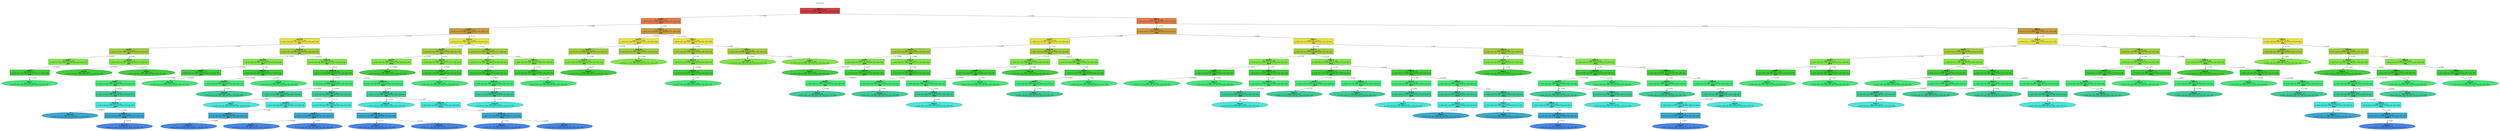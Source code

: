 digraph Tree {
splines=false;
graph [pad=".25", ranksep="0.5", nodesep="1"];
node [shape=rect, style="filled", color="black", fontname="helvetica",fillcolor="white"] ;
edge [fontname="helvetica"] ;
0 [label="mfeat-fourier", shape=plaintext];
0:s -> 1:n [style=invis];   
1 [label=<<b> Class=1 </b> <br/> error: 1.000, n=2000 <br/> p: (0.10, 0.10, 0.10, 0.10, 0.10, 0.10, 0.10, 0.10, 0.10, 0.10) <br/><b>att2</b>>, fillcolor="0.000 0.7 0.800", shape="rect"];
2 [label=<<b> Class=1 </b> <br/> error: 0.748, n=811 <br/> p: (0.24, 0.20, 0.03, 0.00, 0.01, 0.01, 0.06, 0.21, 0.00, 0.24) <br/><b>att74</b>>, fillcolor="0.055 0.7 0.900", shape="rect"];
1:s -> 2:n [label="<= 0.3184"] ;
3 [label=<<b> Class=7 </b> <br/> error: 0.657, n=452 <br/> p: (0.00, 0.35, 0.05, 0.00, 0.02, 0.02, 0.10, 0.35, 0.00, 0.12) <br/><b>att76</b>>, fillcolor="0.109 0.7 0.800", shape="rect"];
2:s -> 3:n [label="<= 0.3066"] ;
4 [label=<<b> Class=10 </b> <br/> error: 0.520, n=336 <br/> p: (0.00, 0.42, 0.02, 0.00, 0.01, 0.02, 0.12, 0.41, 0.00, 0.00) <br/><b>att1</b>>, fillcolor="0.164 0.7 0.900", shape="rect"];
3:s -> 4:n [label="<= 0.1737"] ;
5 [label=<<b> Class=6 </b> <br/> error: 0.578, n=62 <br/> p: (0.00, 0.13, 0.11, 0.00, 0.00, 0.05, 0.50, 0.21, 0.00, 0.00) <br/><b>att7</b>>, fillcolor="0.218 0.7 0.800", shape="rect"];
4:s -> 5:n [label="<= 0.117"] ;
6 [label=<<b> Class=7 </b> <br/> error: 0.576, n=23 <br/> p: (0.00, 0.22, 0.30, 0.00, 0.00, 0.13, 0.00, 0.35, 0.00, 0.00) <br/><b>att3</b>>, fillcolor="0.273 0.7 0.900", shape="rect"];
5:s -> 6:n [label="<= 0.4705"] ;
7 [label=<<b> Class=7 </b> <br/> error: 0.453, n=15 <br/> p: (0.00, 0.33, 0.00, 0.00, 0.00, 0.20, 0.00, 0.47, 0.00, 0.00) <br/><b>att5</b>>, fillcolor="0.327 0.7 0.800", shape="rect"];
6:s -> 7:n [label="<= 0.442"] ;
8 [label=<<b> Class=7 </b> <br/> error: 0.295, n=12 <br/> p: (0.00, 0.42, 0.00, 0.00, 0.00, 0.00, 0.00, 0.58, 0.00, 0.00) >, fillcolor="0.382 0.7 0.900", shape="oval"];
7:s -> 8:n [label="<= 0.4219"] ;
9 [label=<<b> Class=6 </b> <br/> error: 0.279, n=39 <br/> p: (0.00, 0.08, 0.00, 0.00, 0.00, 0.00, 0.79, 0.13, 0.00, 0.00) <br/><b>att7</b>>, fillcolor="0.273 0.7 0.900", shape="rect"];
5:s -> 9:n [label="> 0.4705"] ;
10 [label=<<b> Class=6 </b> <br/> error: 0.435, n=17 <br/> p: (0.00, 0.18, 0.00, 0.00, 0.00, 0.00, 0.53, 0.29, 0.00, 0.00) >, fillcolor="0.327 0.7 0.800", shape="oval"];
9:s -> 10:n [label="<= 0.5779"] ;
11 [label=<<b> Class=6 </b> <br/> error: 0.000, n=22 <br/> p: (0.00, 0.00, 0.00, 0.00, 0.00, 0.00, 1.00, 0.00, 0.00, 0.00) >, fillcolor="0.327 0.7 0.800", shape="oval"];
9:s -> 11:n [label="> 0.5779"] ;
12 [label=<<b> Class=10 </b> <br/> error: 0.414, n=274 <br/> p: (0.00, 0.49, 0.00, 0.00, 0.01, 0.01, 0.03, 0.45, 0.00, 0.00) <br/><b>att1</b>>, fillcolor="0.218 0.7 0.800", shape="rect"];
4:s -> 12:n [label="> 0.117"] ;
13 [label=<<b> Class=10 </b> <br/> error: 0.553, n=83 <br/> p: (0.00, 0.45, 0.01, 0.00, 0.05, 0.04, 0.10, 0.36, 0.00, 0.00) <br/><b>att7</b>>, fillcolor="0.273 0.7 0.900", shape="rect"];
12:s -> 13:n [label="<= 0.2539"] ;
14 [label=<<b> Class=7 </b> <br/> error: 0.499, n=55 <br/> p: (0.00, 0.42, 0.02, 0.00, 0.07, 0.05, 0.00, 0.44, 0.00, 0.00) <br/><b>att4</b>>, fillcolor="0.327 0.7 0.800", shape="rect"];
13:s -> 14:n [label="<= 0.484"] ;
15 [label=<<b> Class=7 </b> <br/> error: 0.363, n=44 <br/> p: (0.00, 0.41, 0.00, 0.00, 0.05, 0.00, 0.00, 0.55, 0.00, 0.00) <br/><b>att52</b>>, fillcolor="0.382 0.7 0.900", shape="rect"];
14:s -> 15:n [label="<= 0.2023"] ;
16 [label=<<b> Class=7 </b> <br/> error: 0.297, n=42 <br/> p: (0.00, 0.43, 0.00, 0.00, 0.00, 0.00, 0.00, 0.57, 0.00, 0.00) <br/><b>att1</b>>, fillcolor="0.436 0.7 0.800", shape="rect"];
15:s -> 16:n [label="> 0.03315"] ;
17 [label=<<b> Class=10 </b> <br/> error: 0.301, n=36 <br/> p: (0.00, 0.50, 0.00, 0.00, 0.00, 0.00, 0.00, 0.50, 0.00, 0.00) <br/><b>att24</b>>, fillcolor="0.491 0.7 0.900", shape="rect"];
16:s -> 17:n [label="> 0.1461"] ;
18 [label=<<b> Class=10 </b> <br/> error: 0.235, n=13 <br/> p: (0.00, 0.77, 0.00, 0.00, 0.00, 0.00, 0.00, 0.23, 0.00, 0.00) >, fillcolor="0.545 0.7 0.800", shape="oval"];
17:s -> 18:n [label="<= 0.09377"] ;
19 [label=<<b> Class=7 </b> <br/> error: 0.281, n=23 <br/> p: (0.00, 0.35, 0.00, 0.00, 0.00, 0.00, 0.00, 0.65, 0.00, 0.00) <br/><b>att55</b>>, fillcolor="0.545 0.7 0.800", shape="rect"];
17:s -> 19:n [label="> 0.09377"] ;
20 [label=<<b> Class=10 </b> <br/> error: 0.301, n=16 <br/> p: (0.00, 0.50, 0.00, 0.00, 0.00, 0.00, 0.00, 0.50, 0.00, 0.00) >, fillcolor="0.600 0.7 0.900", shape="oval"];
19:s -> 20:n [label="> 0.05574"] ;
21 [label=<<b> Class=10 </b> <br/> error: 0.539, n=11 <br/> p: (0.00, 0.45, 0.09, 0.00, 0.18, 0.27, 0.00, 0.00, 0.00, 0.00) >, fillcolor="0.382 0.7 0.900", shape="oval"];
14:s -> 21:n [label="> 0.2023"] ;
22 [label=<<b> Class=10 </b> <br/> error: 0.449, n=28 <br/> p: (0.00, 0.50, 0.00, 0.00, 0.00, 0.00, 0.29, 0.21, 0.00, 0.00) <br/><b>att2</b>>, fillcolor="0.327 0.7 0.800", shape="rect"];
13:s -> 22:n [label="> 0.484"] ;
23 [label=<<b> Class=10 </b> <br/> error: 0.292, n=15 <br/> p: (0.00, 0.60, 0.00, 0.00, 0.00, 0.00, 0.00, 0.40, 0.00, 0.00) <br/><b>att21</b>>, fillcolor="0.382 0.7 0.900", shape="rect"];
22:s -> 23:n [label="<= 0.2005"] ;
24 [label=<<b> Class=10 </b> <br/> error: 0.206, n=11 <br/> p: (0.00, 0.82, 0.00, 0.00, 0.00, 0.00, 0.00, 0.18, 0.00, 0.00) >, fillcolor="0.436 0.7 0.800", shape="oval"];
23:s -> 24:n [label="> 0.1042"] ;
25 [label=<<b> Class=6 </b> <br/> error: 0.289, n=13 <br/> p: (0.00, 0.38, 0.00, 0.00, 0.00, 0.00, 0.62, 0.00, 0.00, 0.00) >, fillcolor="0.382 0.7 0.900", shape="oval"];
22:s -> 25:n [label="> 0.2005"] ;
26 [label=<<b> Class=10 </b> <br/> error: 0.314, n=191 <br/> p: (0.00, 0.50, 0.00, 0.00, 0.00, 0.00, 0.01, 0.49, 0.00, 0.00) <br/><b>att3</b>>, fillcolor="0.273 0.7 0.900", shape="rect"];
12:s -> 26:n [label="> 0.2539"] ;
27 [label=<<b> Class=10 </b> <br/> error: 0.301, n=190 <br/> p: (0.00, 0.51, 0.00, 0.00, 0.00, 0.00, 0.00, 0.49, 0.00, 0.00) <br/><b>att7</b>>, fillcolor="0.327 0.7 0.800", shape="rect"];
26:s -> 27:n [label="> 0.01515"] ;
28 [label=<<b> Class=7 </b> <br/> error: 0.293, n=113 <br/> p: (0.00, 0.41, 0.00, 0.00, 0.00, 0.00, 0.00, 0.59, 0.00, 0.00) <br/><b>att44</b>>, fillcolor="0.382 0.7 0.900", shape="rect"];
27:s -> 28:n [label="<= 0.3731"] ;
29 [label=<<b> Class=7 </b> <br/> error: 0.146, n=19 <br/> p: (0.00, 0.11, 0.00, 0.00, 0.00, 0.00, 0.00, 0.89, 0.00, 0.00) <br/><b>att22</b>>, fillcolor="0.436 0.7 0.800", shape="rect"];
28:s -> 29:n [label="<= 0.04385"] ;
30 [label=<<b> Class=7 </b> <br/> error: 0.000, n=15 <br/> p: (0.00, 0.00, 0.00, 0.00, 0.00, 0.00, 0.00, 1.00, 0.00, 0.00) >, fillcolor="0.491 0.7 0.900", shape="oval"];
29:s -> 30:n [label="<= 0.1378"] ;
31 [label=<<b> Class=7 </b> <br/> error: 0.300, n=94 <br/> p: (0.00, 0.47, 0.00, 0.00, 0.00, 0.00, 0.00, 0.53, 0.00, 0.00) <br/><b>att8</b>>, fillcolor="0.436 0.7 0.800", shape="rect"];
28:s -> 31:n [label="> 0.04385"] ;
32 [label=<<b> Class=10 </b> <br/> error: 0.238, n=21 <br/> p: (0.00, 0.76, 0.00, 0.00, 0.00, 0.00, 0.00, 0.24, 0.00, 0.00) <br/><b>att8</b>>, fillcolor="0.491 0.7 0.900", shape="rect"];
31:s -> 32:n [label="<= 0.3131"] ;
33 [label=<<b> Class=10 </b> <br/> error: 0.102, n=16 <br/> p: (0.00, 0.94, 0.00, 0.00, 0.00, 0.00, 0.00, 0.06, 0.00, 0.00) <br/><b>att2</b>>, fillcolor="0.545 0.7 0.800", shape="rect"];
32:s -> 33:n [label="<= 0.2985"] ;
34 [label=<<b> Class=10 </b> <br/> error: 0.000, n=15 <br/> p: (0.00, 1.00, 0.00, 0.00, 0.00, 0.00, 0.00, 0.00, 0.00, 0.00) >, fillcolor="0.600 0.7 0.900", shape="oval"];
33:s -> 34:n [label="> 0.2484"] ;
35 [label=<<b> Class=7 </b> <br/> error: 0.289, n=73 <br/> p: (0.00, 0.38, 0.00, 0.00, 0.00, 0.00, 0.00, 0.62, 0.00, 0.00) <br/><b>att6</b>>, fillcolor="0.491 0.7 0.900", shape="rect"];
31:s -> 35:n [label="> 0.3131"] ;
36 [label=<<b> Class=7 </b> <br/> error: 0.228, n=32 <br/> p: (0.00, 0.22, 0.00, 0.00, 0.00, 0.00, 0.00, 0.78, 0.00, 0.00) <br/><b>att63</b>>, fillcolor="0.545 0.7 0.800", shape="rect"];
35:s -> 36:n [label="<= 0.1106"] ;
37 [label=<<b> Class=7 </b> <br/> error: 0.286, n=19 <br/> p: (0.00, 0.37, 0.00, 0.00, 0.00, 0.00, 0.00, 0.63, 0.00, 0.00) >, fillcolor="0.600 0.7 0.900", shape="oval"];
36:s -> 37:n [label="<= 0.2235"] ;
38 [label=<<b> Class=7 </b> <br/> error: 0.000, n=13 <br/> p: (0.00, 0.00, 0.00, 0.00, 0.00, 0.00, 0.00, 1.00, 0.00, 0.00) >, fillcolor="0.600 0.7 0.900", shape="oval"];
36:s -> 38:n [label="> 0.2235"] ;
39 [label=<<b> Class=10 </b> <br/> error: 0.301, n=41 <br/> p: (0.00, 0.51, 0.00, 0.00, 0.00, 0.00, 0.00, 0.49, 0.00, 0.00) <br/><b>att12</b>>, fillcolor="0.545 0.7 0.800", shape="rect"];
35:s -> 39:n [label="> 0.1106"] ;
40 [label=<<b> Class=7 </b> <br/> error: 0.132, n=11 <br/> p: (0.00, 0.09, 0.00, 0.00, 0.00, 0.00, 0.00, 0.91, 0.00, 0.00) >, fillcolor="0.600 0.7 0.900", shape="oval"];
39:s -> 40:n [label="<= 0.1773"] ;
41 [label=<<b> Class=10 </b> <br/> error: 0.276, n=30 <br/> p: (0.00, 0.67, 0.00, 0.00, 0.00, 0.00, 0.00, 0.33, 0.00, 0.00) >, fillcolor="0.600 0.7 0.900", shape="oval"];
39:s -> 41:n [label="> 0.1773"] ;
42 [label=<<b> Class=10 </b> <br/> error: 0.281, n=77 <br/> p: (0.00, 0.65, 0.00, 0.00, 0.00, 0.00, 0.00, 0.35, 0.00, 0.00) <br/><b>att12</b>>, fillcolor="0.382 0.7 0.900", shape="rect"];
27:s -> 42:n [label="> 0.3731"] ;
43 [label=<<b> Class=10 </b> <br/> error: 0.263, n=68 <br/> p: (0.00, 0.71, 0.00, 0.00, 0.00, 0.00, 0.00, 0.29, 0.00, 0.00) <br/><b>att8</b>>, fillcolor="0.436 0.7 0.800", shape="rect"];
42:s -> 43:n [label="> 0.1674"] ;
44 [label=<<b> Class=10 </b> <br/> error: 0.000, n=10 <br/> p: (0.00, 1.00, 0.00, 0.00, 0.00, 0.00, 0.00, 0.00, 0.00, 0.00) >, fillcolor="0.491 0.7 0.900", shape="oval"];
43:s -> 44:n [label="<= 0.3554"] ;
45 [label=<<b> Class=10 </b> <br/> error: 0.280, n=58 <br/> p: (0.00, 0.66, 0.00, 0.00, 0.00, 0.00, 0.00, 0.34, 0.00, 0.00) <br/><b>att70</b>>, fillcolor="0.491 0.7 0.900", shape="rect"];
43:s -> 45:n [label="> 0.3554"] ;
46 [label=<<b> Class=10 </b> <br/> error: 0.255, n=51 <br/> p: (0.00, 0.73, 0.00, 0.00, 0.00, 0.00, 0.00, 0.27, 0.00, 0.00) <br/><b>att14</b>>, fillcolor="0.545 0.7 0.800", shape="rect"];
45:s -> 46:n [label="> 0.2397"] ;
47 [label=<<b> Class=10 </b> <br/> error: 0.289, n=34 <br/> p: (0.00, 0.62, 0.00, 0.00, 0.00, 0.00, 0.00, 0.38, 0.00, 0.00) >, fillcolor="0.600 0.7 0.900", shape="oval"];
46:s -> 47:n [label="<= 0.1639"] ;
48 [label=<<b> Class=10 </b> <br/> error: 0.097, n=17 <br/> p: (0.00, 0.94, 0.00, 0.00, 0.00, 0.00, 0.00, 0.06, 0.00, 0.00) >, fillcolor="0.600 0.7 0.900", shape="oval"];
46:s -> 48:n [label="> 0.1639"] ;
49 [label=<<b> Class=9 </b> <br/> error: 0.673, n=116 <br/> p: (0.00, 0.14, 0.12, 0.00, 0.03, 0.04, 0.03, 0.19, 0.00, 0.45) <br/><b>att3</b>>, fillcolor="0.164 0.7 0.900", shape="rect"];
3:s -> 49:n [label="> 0.1737"] ;
50 [label=<<b> Class=9 </b> <br/> error: 0.395, n=67 <br/> p: (0.00, 0.03, 0.01, 0.00, 0.03, 0.03, 0.06, 0.06, 0.00, 0.78) <br/><b>att7</b>>, fillcolor="0.218 0.7 0.800", shape="rect"];
49:s -> 50:n [label="<= 0.3"] ;
51 [label=<<b> Class=9 </b> <br/> error: 0.094, n=44 <br/> p: (0.00, 0.00, 0.02, 0.00, 0.00, 0.02, 0.00, 0.00, 0.00, 0.95) <br/><b>att52</b>>, fillcolor="0.273 0.7 0.900", shape="rect"];
50:s -> 51:n [label="<= 0.3247"] ;
52 [label=<<b> Class=9 </b> <br/> error: 0.000, n=42 <br/> p: (0.00, 0.00, 0.00, 0.00, 0.00, 0.00, 0.00, 0.00, 0.00, 1.00) >, fillcolor="0.327 0.7 0.800", shape="oval"];
51:s -> 52:n [label="<= 0.09483"] ;
53 [label=<<b> Class=9 </b> <br/> error: 0.665, n=23 <br/> p: (0.00, 0.09, 0.00, 0.00, 0.09, 0.04, 0.17, 0.17, 0.00, 0.43) <br/><b>att53</b>>, fillcolor="0.273 0.7 0.900", shape="rect"];
50:s -> 53:n [label="> 0.3247"] ;
54 [label=<<b> Class=9 </b> <br/> error: 0.465, n=17 <br/> p: (0.00, 0.12, 0.00, 0.00, 0.00, 0.06, 0.00, 0.24, 0.00, 0.59) <br/><b>att76</b>>, fillcolor="0.327 0.7 0.800", shape="rect"];
53:s -> 54:n [label="<= 0.09995"] ;
55 [label=<<b> Class=9 </b> <br/> error: 0.000, n=10 <br/> p: (0.00, 0.00, 0.00, 0.00, 0.00, 0.00, 0.00, 0.00, 0.00, 1.00) >, fillcolor="0.382 0.7 0.900", shape="oval"];
54:s -> 55:n [label="> 0.2606"] ;
56 [label=<<b> Class=7 </b> <br/> error: 0.577, n=49 <br/> p: (0.00, 0.29, 0.27, 0.00, 0.02, 0.06, 0.00, 0.37, 0.00, 0.00) <br/><b>att3</b>>, fillcolor="0.218 0.7 0.800", shape="rect"];
49:s -> 56:n [label="> 0.3"] ;
57 [label=<<b> Class=7 </b> <br/> error: 0.427, n=34 <br/> p: (0.00, 0.41, 0.03, 0.00, 0.00, 0.06, 0.00, 0.50, 0.00, 0.00) <br/><b>att1</b>>, fillcolor="0.273 0.7 0.900", shape="rect"];
56:s -> 57:n [label="<= 0.447"] ;
58 [label=<<b> Class=10 </b> <br/> error: 0.301, n=27 <br/> p: (0.00, 0.52, 0.00, 0.00, 0.00, 0.00, 0.00, 0.48, 0.00, 0.00) <br/><b>att38</b>>, fillcolor="0.327 0.7 0.800", shape="rect"];
57:s -> 58:n [label="> 0.1722"] ;
59 [label=<<b> Class=10 </b> <br/> error: 0.285, n=22 <br/> p: (0.00, 0.64, 0.00, 0.00, 0.00, 0.00, 0.00, 0.36, 0.00, 0.00) <br/><b>att55</b>>, fillcolor="0.382 0.7 0.900", shape="rect"];
58:s -> 59:n [label="> 0.03877"] ;
60 [label=<<b> Class=10 </b> <br/> error: 0.250, n=19 <br/> p: (0.00, 0.74, 0.00, 0.00, 0.00, 0.00, 0.00, 0.26, 0.00, 0.00) <br/><b>att9</b>>, fillcolor="0.436 0.7 0.800", shape="rect"];
59:s -> 60:n [label="> 0.03772"] ;
61 [label=<<b> Class=10 </b> <br/> error: 0.299, n=11 <br/> p: (0.00, 0.55, 0.00, 0.00, 0.00, 0.00, 0.00, 0.45, 0.00, 0.00) >, fillcolor="0.491 0.7 0.900", shape="oval"];
60:s -> 61:n [label="<= 0.3032"] ;
62 [label=<<b> Class=2 </b> <br/> error: 0.313, n=15 <br/> p: (0.00, 0.00, 0.80, 0.00, 0.07, 0.07, 0.00, 0.07, 0.00, 0.00) <br/><b>att19</b>>, fillcolor="0.273 0.7 0.900", shape="rect"];
56:s -> 62:n [label="> 0.447"] ;
63 [label=<<b> Class=2 </b> <br/> error: 0.125, n=12 <br/> p: (0.00, 0.00, 0.92, 0.00, 0.00, 0.00, 0.00, 0.08, 0.00, 0.00) <br/><b>att4</b>>, fillcolor="0.327 0.7 0.800", shape="rect"];
62:s -> 63:n [label="> 0.03326"] ;
64 [label=<<b> Class=2 </b> <br/> error: 0.000, n=10 <br/> p: (0.00, 0.00, 1.00, 0.00, 0.00, 0.00, 0.00, 0.00, 0.00, 0.00) >, fillcolor="0.382 0.7 0.900", shape="oval"];
63:s -> 64:n [label="> 0.1398"] ;
65 [label=<<b> Class=1 </b> <br/> error: 0.417, n=359 <br/> p: (0.54, 0.03, 0.00, 0.01, 0.01, 0.00, 0.00, 0.02, 0.00, 0.39) <br/><b>att5</b>>, fillcolor="0.109 0.7 0.800", shape="rect"];
2:s -> 65:n [label="> 0.3066"] ;
66 [label=<<b> Class=9 </b> <br/> error: 0.217, n=136 <br/> p: (0.00, 0.05, 0.00, 0.00, 0.01, 0.00, 0.01, 0.04, 0.00, 0.88) <br/><b>att73</b>>, fillcolor="0.164 0.7 0.900", shape="rect"];
65:s -> 66:n [label="<= 0.2323"] ;
67 [label=<<b> Class=9 </b> <br/> error: 0.077, n=123 <br/> p: (0.00, 0.01, 0.00, 0.00, 0.02, 0.00, 0.00, 0.01, 0.00, 0.97) <br/><b>att8</b>>, fillcolor="0.218 0.7 0.800", shape="rect"];
66:s -> 67:n [label="<= 0.14"] ;
68 [label=<<b> Class=9 </b> <br/> error: 0.021, n=118 <br/> p: (0.00, 0.00, 0.00, 0.00, 0.00, 0.00, 0.00, 0.01, 0.00, 0.99) <br/><b>att4</b>>, fillcolor="0.273 0.7 0.900", shape="rect"];
67:s -> 68:n [label="<= 0.2499"] ;
69 [label=<<b> Class=9 </b> <br/> error: 0.000, n=117 <br/> p: (0.00, 0.00, 0.00, 0.00, 0.00, 0.00, 0.00, 0.00, 0.00, 1.00) >, fillcolor="0.327 0.7 0.800", shape="oval"];
68:s -> 69:n [label="> 0.04537"] ;
70 [label=<<b> Class=10 </b> <br/> error: 0.486, n=13 <br/> p: (0.00, 0.46, 0.00, 0.00, 0.00, 0.00, 0.08, 0.38, 0.00, 0.08) <br/><b>att6</b>>, fillcolor="0.218 0.7 0.800", shape="rect"];
66:s -> 70:n [label="> 0.14"] ;
71 [label=<<b> Class=10 </b> <br/> error: 0.299, n=11 <br/> p: (0.00, 0.55, 0.00, 0.00, 0.00, 0.00, 0.00, 0.45, 0.00, 0.00) >, fillcolor="0.273 0.7 0.900", shape="oval"];
70:s -> 71:n [label="> 0.07344"] ;
72 [label=<<b> Class=1 </b> <br/> error: 0.209, n=223 <br/> p: (0.87, 0.01, 0.00, 0.01, 0.00, 0.00, 0.00, 0.01, 0.00, 0.09) <br/><b>att9</b>>, fillcolor="0.164 0.7 0.900", shape="rect"];
65:s -> 72:n [label="> 0.2323"] ;
73 [label=<<b> Class=9 </b> <br/> error: 0.542, n=24 <br/> p: (0.12, 0.08, 0.00, 0.12, 0.00, 0.00, 0.00, 0.08, 0.00, 0.58) <br/><b>att1</b>>, fillcolor="0.218 0.7 0.800", shape="rect"];
72:s -> 73:n [label="<= 0.2549"] ;
74 [label=<<b> Class=9 </b> <br/> error: 0.371, n=19 <br/> p: (0.00, 0.11, 0.00, 0.05, 0.00, 0.00, 0.00, 0.11, 0.00, 0.74) <br/><b>att34</b>>, fillcolor="0.273 0.7 0.900", shape="rect"];
73:s -> 74:n [label="> 0.1735"] ;
75 [label=<<b> Class=9 </b> <br/> error: 0.106, n=15 <br/> p: (0.00, 0.00, 0.00, 0.07, 0.00, 0.00, 0.00, 0.00, 0.00, 0.93) <br/><b>att1</b>>, fillcolor="0.327 0.7 0.800", shape="rect"];
74:s -> 75:n [label="<= 0.08682"] ;
76 [label=<<b> Class=9 </b> <br/> error: 0.000, n=14 <br/> p: (0.00, 0.00, 0.00, 0.00, 0.00, 0.00, 0.00, 0.00, 0.00, 1.00) >, fillcolor="0.382 0.7 0.900", shape="oval"];
75:s -> 76:n [label="> 0.1799"] ;
77 [label=<<b> Class=1 </b> <br/> error: 0.066, n=199 <br/> p: (0.96, 0.00, 0.00, 0.00, 0.00, 0.00, 0.00, 0.00, 0.00, 0.04) <br/><b>att74</b>>, fillcolor="0.218 0.7 0.800", shape="rect"];
72:s -> 77:n [label="> 0.2549"] ;
78 [label=<<b> Class=9 </b> <br/> error: 0.265, n=10 <br/> p: (0.30, 0.00, 0.00, 0.00, 0.00, 0.00, 0.00, 0.00, 0.00, 0.70) >, fillcolor="0.273 0.7 0.900", shape="oval"];
77:s -> 78:n [label="<= 0.3656"] ;
79 [label=<<b> Class=1 </b> <br/> error: 0.000, n=189 <br/> p: (1.00, 0.00, 0.00, 0.00, 0.00, 0.00, 0.00, 0.00, 0.00, 0.00) >, fillcolor="0.273 0.7 0.900", shape="oval"];
77:s -> 79:n [label="> 0.3656"] ;
80 [label=<<b> Class=8 </b> <br/> error: 0.863, n=1189 <br/> p: (0.00, 0.03, 0.15, 0.17, 0.16, 0.16, 0.13, 0.03, 0.17, 0.01) <br/><b>att7</b>>, fillcolor="0.055 0.7 0.900", shape="rect"];
1:s -> 80:n [label="> 0.3184"] ;
81 [label=<<b> Class=3 </b> <br/> error: 0.759, n=697 <br/> p: (0.00, 0.04, 0.21, 0.28, 0.11, 0.06, 0.00, 0.04, 0.25, 0.01) <br/><b>att74</b>>, fillcolor="0.109 0.7 0.800", shape="rect"];
80:s -> 81:n [label="<= 0.3715"] ;
82 [label=<<b> Class=2 </b> <br/> error: 0.656, n=185 <br/> p: (0.00, 0.12, 0.41, 0.01, 0.28, 0.05, 0.01, 0.11, 0.00, 0.02) <br/><b>att5</b>>, fillcolor="0.164 0.7 0.900", shape="rect"];
81:s -> 82:n [label="<= 0.2029"] ;
83 [label=<<b> Class=2 </b> <br/> error: 0.401, n=99 <br/> p: (0.00, 0.00, 0.54, 0.01, 0.40, 0.00, 0.01, 0.00, 0.00, 0.04) <br/><b>att8</b>>, fillcolor="0.218 0.7 0.800", shape="rect"];
82:s -> 83:n [label="<= 0.2146"] ;
84 [label=<<b> Class=2 </b> <br/> error: 0.273, n=52 <br/> p: (0.00, 0.00, 0.83, 0.02, 0.08, 0.00, 0.00, 0.00, 0.00, 0.08) <br/><b>att65</b>>, fillcolor="0.273 0.7 0.900", shape="rect"];
83:s -> 84:n [label="<= 0.2488"] ;
85 [label=<<b> Class=2 </b> <br/> error: 0.410, n=10 <br/> p: (0.00, 0.00, 0.50, 0.10, 0.00, 0.00, 0.00, 0.00, 0.00, 0.40) >, fillcolor="0.327 0.7 0.800", shape="oval"];
84:s -> 85:n [label="<= 0.1075"] ;
86 [label=<<b> Class=2 </b> <br/> error: 0.137, n=42 <br/> p: (0.00, 0.00, 0.90, 0.00, 0.10, 0.00, 0.00, 0.00, 0.00, 0.00) <br/><b>att19</b>>, fillcolor="0.327 0.7 0.800", shape="rect"];
84:s -> 86:n [label="> 0.1075"] ;
87 [label=<<b> Class=2 </b> <br/> error: 0.058, n=34 <br/> p: (0.00, 0.00, 0.97, 0.00, 0.03, 0.00, 0.00, 0.00, 0.00, 0.00) <br/><b>att1</b>>, fillcolor="0.382 0.7 0.900", shape="rect"];
86:s -> 87:n [label="> 0.05474"] ;
88 [label=<<b> Class=2 </b> <br/> error: 0.000, n=33 <br/> p: (0.00, 0.00, 1.00, 0.00, 0.00, 0.00, 0.00, 0.00, 0.00, 0.00) >, fillcolor="0.436 0.7 0.800", shape="oval"];
87:s -> 88:n [label="> 0.05598"] ;
89 [label=<<b> Class=4 </b> <br/> error: 0.267, n=47 <br/> p: (0.00, 0.00, 0.21, 0.00, 0.77, 0.00, 0.02, 0.00, 0.00, 0.00) <br/><b>att8</b>>, fillcolor="0.273 0.7 0.900", shape="rect"];
83:s -> 89:n [label="> 0.2488"] ;
90 [label=<<b> Class=4 </b> <br/> error: 0.188, n=41 <br/> p: (0.00, 0.00, 0.10, 0.00, 0.88, 0.00, 0.02, 0.00, 0.00, 0.00) <br/><b>att6</b>>, fillcolor="0.327 0.7 0.800", shape="rect"];
89:s -> 90:n [label="> 0.2822"] ;
91 [label=<<b> Class=4 </b> <br/> error: 0.054, n=37 <br/> p: (0.00, 0.00, 0.00, 0.00, 0.97, 0.00, 0.03, 0.00, 0.00, 0.00) <br/><b>att8</b>>, fillcolor="0.382 0.7 0.900", shape="rect"];
90:s -> 91:n [label="> 0.1434"] ;
92 [label=<<b> Class=4 </b> <br/> error: 0.000, n=36 <br/> p: (0.00, 0.00, 0.00, 0.00, 1.00, 0.00, 0.00, 0.00, 0.00, 0.00) >, fillcolor="0.436 0.7 0.800", shape="oval"];
91:s -> 92:n [label="> 0.2852"] ;
93 [label=<<b> Class=10 </b> <br/> error: 0.674, n=86 <br/> p: (0.00, 0.26, 0.26, 0.00, 0.14, 0.10, 0.00, 0.24, 0.00, 0.00) <br/><b>att24</b>>, fillcolor="0.218 0.7 0.800", shape="rect"];
82:s -> 93:n [label="> 0.2146"] ;
94 [label=<<b> Class=2 </b> <br/> error: 0.623, n=53 <br/> p: (0.00, 0.15, 0.42, 0.00, 0.23, 0.15, 0.00, 0.06, 0.00, 0.00) <br/><b>att71</b>>, fillcolor="0.273 0.7 0.900", shape="rect"];
93:s -> 94:n [label="<= 0.174"] ;
95 [label=<<b> Class=2 </b> <br/> error: 0.512, n=43 <br/> p: (0.00, 0.02, 0.51, 0.00, 0.26, 0.19, 0.00, 0.02, 0.00, 0.00) <br/><b>att6</b>>, fillcolor="0.327 0.7 0.800", shape="rect"];
94:s -> 95:n [label="<= 0.2086"] ;
96 [label=<<b> Class=2 </b> <br/> error: 0.343, n=31 <br/> p: (0.00, 0.00, 0.68, 0.00, 0.06, 0.26, 0.00, 0.00, 0.00, 0.00) <br/><b>att13</b>>, fillcolor="0.382 0.7 0.900", shape="rect"];
95:s -> 96:n [label="<= 0.2154"] ;
97 [label=<<b> Class=2 </b> <br/> error: 0.198, n=24 <br/> p: (0.00, 0.00, 0.88, 0.00, 0.08, 0.04, 0.00, 0.00, 0.00, 0.00) <br/><b>att76</b>>, fillcolor="0.436 0.7 0.800", shape="rect"];
96:s -> 97:n [label="<= 0.2039"] ;
98 [label=<<b> Class=2 </b> <br/> error: 0.000, n=17 <br/> p: (0.00, 0.00, 1.00, 0.00, 0.00, 0.00, 0.00, 0.00, 0.00, 0.00) >, fillcolor="0.491 0.7 0.900", shape="oval"];
97:s -> 98:n [label="> 0.1804"] ;
99 [label=<<b> Class=4 </b> <br/> error: 0.363, n=12 <br/> p: (0.00, 0.08, 0.08, 0.00, 0.75, 0.00, 0.00, 0.08, 0.00, 0.00) >, fillcolor="0.382 0.7 0.900", shape="oval"];
95:s -> 99:n [label="> 0.2154"] ;
100 [label=<<b> Class=10 </b> <br/> error: 0.348, n=10 <br/> p: (0.00, 0.70, 0.00, 0.00, 0.10, 0.00, 0.00, 0.20, 0.00, 0.00) >, fillcolor="0.327 0.7 0.800", shape="oval"];
94:s -> 100:n [label="> 0.2086"] ;
101 [label=<<b> Class=7 </b> <br/> error: 0.348, n=33 <br/> p: (0.00, 0.42, 0.00, 0.00, 0.00, 0.03, 0.00, 0.55, 0.00, 0.00) <br/><b>att3</b>>, fillcolor="0.273 0.7 0.900", shape="rect"];
93:s -> 101:n [label="> 0.174"] ;
102 [label=<<b> Class=7 </b> <br/> error: 0.318, n=26 <br/> p: (0.00, 0.27, 0.00, 0.00, 0.00, 0.04, 0.00, 0.69, 0.00, 0.00) <br/><b>att67</b>>, fillcolor="0.327 0.7 0.800", shape="rect"];
101:s -> 102:n [label="> 0.3386"] ;
103 [label=<<b> Class=7 </b> <br/> error: 0.132, n=11 <br/> p: (0.00, 0.00, 0.00, 0.00, 0.00, 0.09, 0.00, 0.91, 0.00, 0.00) <br/><b>att2</b>>, fillcolor="0.382 0.7 0.900", shape="rect"];
102:s -> 103:n [label="<= 0.1436"] ;
104 [label=<<b> Class=7 </b> <br/> error: 0.000, n=10 <br/> p: (0.00, 0.00, 0.00, 0.00, 0.00, 0.00, 0.00, 1.00, 0.00, 0.00) >, fillcolor="0.436 0.7 0.800", shape="oval"];
103:s -> 104:n [label="<= 0.3595"] ;
105 [label=<<b> Class=7 </b> <br/> error: 0.300, n=15 <br/> p: (0.00, 0.47, 0.00, 0.00, 0.00, 0.00, 0.00, 0.53, 0.00, 0.00) >, fillcolor="0.382 0.7 0.900", shape="oval"];
102:s -> 105:n [label="> 0.1436"] ;
106 [label=<<b> Class=3 </b> <br/> error: 0.632, n=512 <br/> p: (0.00, 0.01, 0.13, 0.38, 0.05, 0.06, 0.00, 0.01, 0.35, 0.01) <br/><b>att1</b>>, fillcolor="0.164 0.7 0.900", shape="rect"];
81:s -> 106:n [label="> 0.2029"] ;
107 [label=<<b> Class=3 </b> <br/> error: 0.574, n=326 <br/> p: (0.00, 0.01, 0.17, 0.59, 0.06, 0.06, 0.00, 0.01, 0.09, 0.01) <br/><b>att7</b>>, fillcolor="0.218 0.7 0.800", shape="rect"];
106:s -> 107:n [label="<= 0.26"] ;
108 [label=<<b> Class=3 </b> <br/> error: 0.216, n=180 <br/> p: (0.00, 0.01, 0.11, 0.87, 0.01, 0.01, 0.00, 0.00, 0.00, 0.01) <br/><b>att74</b>>, fillcolor="0.273 0.7 0.900", shape="rect"];
107:s -> 108:n [label="<= 0.194"] ;
109 [label=<<b> Class=2 </b> <br/> error: 0.448, n=22 <br/> p: (0.00, 0.05, 0.68, 0.14, 0.09, 0.00, 0.00, 0.00, 0.00, 0.05) <br/><b>att53</b>>, fillcolor="0.327 0.7 0.800", shape="rect"];
108:s -> 109:n [label="<= 0.3215"] ;
110 [label=<<b> Class=2 </b> <br/> error: 0.507, n=10 <br/> p: (0.00, 0.10, 0.50, 0.30, 0.00, 0.00, 0.00, 0.00, 0.00, 0.10) >, fillcolor="0.382 0.7 0.900", shape="oval"];
109:s -> 110:n [label="<= 0.08542"] ;
111 [label=<<b> Class=2 </b> <br/> error: 0.196, n=12 <br/> p: (0.00, 0.00, 0.83, 0.00, 0.17, 0.00, 0.00, 0.00, 0.00, 0.00) >, fillcolor="0.382 0.7 0.900", shape="oval"];
109:s -> 111:n [label="> 0.08542"] ;
112 [label=<<b> Class=3 </b> <br/> error: 0.068, n=158 <br/> p: (0.00, 0.00, 0.03, 0.97, 0.00, 0.01, 0.00, 0.00, 0.00, 0.00) <br/><b>att76</b>>, fillcolor="0.327 0.7 0.800", shape="rect"];
108:s -> 112:n [label="> 0.3215"] ;
113 [label=<<b> Class=3 </b> <br/> error: 0.047, n=156 <br/> p: (0.00, 0.00, 0.01, 0.98, 0.00, 0.01, 0.00, 0.00, 0.00, 0.00) <br/><b>att6</b>>, fillcolor="0.382 0.7 0.900", shape="rect"];
112:s -> 113:n [label="> 0.2113"] ;
114 [label=<<b> Class=3 </b> <br/> error: 0.018, n=147 <br/> p: (0.00, 0.00, 0.00, 0.99, 0.00, 0.01, 0.00, 0.00, 0.00, 0.00) <br/><b>att68</b>>, fillcolor="0.436 0.7 0.800", shape="rect"];
113:s -> 114:n [label="> 0.1388"] ;
115 [label=<<b> Class=3 </b> <br/> error: 0.000, n=142 <br/> p: (0.00, 0.00, 0.00, 1.00, 0.00, 0.00, 0.00, 0.00, 0.00, 0.00) >, fillcolor="0.491 0.7 0.900", shape="oval"];
114:s -> 115:n [label="> 0.04602"] ;
116 [label=<<b> Class=2 </b> <br/> error: 0.767, n=146 <br/> p: (0.00, 0.02, 0.25, 0.24, 0.12, 0.12, 0.00, 0.03, 0.21, 0.01) <br/><b>att73</b>>, fillcolor="0.273 0.7 0.900", shape="rect"];
107:s -> 116:n [label="> 0.194"] ;
117 [label=<<b> Class=2 </b> <br/> error: 0.720, n=44 <br/> p: (0.00, 0.07, 0.30, 0.18, 0.30, 0.02, 0.00, 0.09, 0.00, 0.05) <br/><b>att6</b>>, fillcolor="0.327 0.7 0.800", shape="rect"];
116:s -> 117:n [label="<= 0.2748"] ;
118 [label=<<b> Class=3 </b> <br/> error: 0.722, n=21 <br/> p: (0.00, 0.14, 0.24, 0.29, 0.00, 0.05, 0.00, 0.19, 0.00, 0.10) <br/><b>att75</b>>, fillcolor="0.382 0.7 0.900", shape="rect"];
117:s -> 118:n [label="<= 0.1833"] ;
119 [label=<<b> Class=2 </b> <br/> error: 0.622, n=14 <br/> p: (0.00, 0.21, 0.36, 0.07, 0.00, 0.07, 0.00, 0.29, 0.00, 0.00) >, fillcolor="0.436 0.7 0.800", shape="oval"];
118:s -> 119:n [label="> 0.1279"] ;
120 [label=<<b> Class=4 </b> <br/> error: 0.392, n=23 <br/> p: (0.00, 0.00, 0.35, 0.09, 0.57, 0.00, 0.00, 0.00, 0.00, 0.00) <br/><b>att11</b>>, fillcolor="0.382 0.7 0.900", shape="rect"];
117:s -> 120:n [label="> 0.1833"] ;
121 [label=<<b> Class=2 </b> <br/> error: 0.421, n=15 <br/> p: (0.00, 0.00, 0.53, 0.13, 0.33, 0.00, 0.00, 0.00, 0.00, 0.00) >, fillcolor="0.436 0.7 0.800", shape="oval"];
120:s -> 121:n [label="<= 0.1856"] ;
122 [label=<<b> Class=8 </b> <br/> error: 0.649, n=102 <br/> p: (0.00, 0.00, 0.23, 0.26, 0.05, 0.17, 0.00, 0.00, 0.29, 0.00) <br/><b>att70</b>>, fillcolor="0.327 0.7 0.800", shape="rect"];
116:s -> 122:n [label="> 0.2748"] ;
123 [label=<<b> Class=3 </b> <br/> error: 0.513, n=39 <br/> p: (0.00, 0.00, 0.10, 0.62, 0.10, 0.05, 0.00, 0.00, 0.13, 0.00) <br/><b>att74</b>>, fillcolor="0.382 0.7 0.900", shape="rect"];
122:s -> 123:n [label="<= 0.1989"] ;
124 [label=<<b> Class=3 </b> <br/> error: 0.310, n=31 <br/> p: (0.00, 0.00, 0.03, 0.77, 0.00, 0.03, 0.00, 0.00, 0.16, 0.00) <br/><b>att75</b>>, fillcolor="0.436 0.7 0.800", shape="rect"];
123:s -> 124:n [label="> 0.2916"] ;
125 [label=<<b> Class=3 </b> <br/> error: 0.000, n=23 <br/> p: (0.00, 0.00, 0.00, 1.00, 0.00, 0.00, 0.00, 0.00, 0.00, 0.00) >, fillcolor="0.491 0.7 0.900", shape="oval"];
124:s -> 125:n [label="<= 0.1852"] ;
126 [label=<<b> Class=8 </b> <br/> error: 0.556, n=63 <br/> p: (0.00, 0.00, 0.30, 0.05, 0.02, 0.24, 0.00, 0.00, 0.40, 0.00) <br/><b>att1</b>>, fillcolor="0.382 0.7 0.900", shape="rect"];
122:s -> 126:n [label="> 0.1989"] ;
127 [label=<<b> Class=2 </b> <br/> error: 0.544, n=23 <br/> p: (0.00, 0.00, 0.48, 0.13, 0.04, 0.30, 0.00, 0.00, 0.04, 0.00) <br/><b>att67</b>>, fillcolor="0.436 0.7 0.800", shape="rect"];
126:s -> 127:n [label="<= 0.22"] ;
128 [label=<<b> Class=2 </b> <br/> error: 0.364, n=19 <br/> p: (0.00, 0.00, 0.58, 0.05, 0.00, 0.37, 0.00, 0.00, 0.00, 0.00) <br/><b>att69</b>>, fillcolor="0.491 0.7 0.900", shape="rect"];
127:s -> 128:n [label="> 0.1139"] ;
129 [label=<<b> Class=2 </b> <br/> error: 0.141, n=10 <br/> p: (0.00, 0.00, 0.90, 0.00, 0.00, 0.10, 0.00, 0.00, 0.00, 0.00) >, fillcolor="0.545 0.7 0.800", shape="oval"];
128:s -> 129:n [label="<= 0.2131"] ;
130 [label=<<b> Class=8 </b> <br/> error: 0.413, n=40 <br/> p: (0.00, 0.00, 0.20, 0.00, 0.00, 0.20, 0.00, 0.00, 0.60, 0.00) <br/><b>att75</b>>, fillcolor="0.436 0.7 0.800", shape="rect"];
126:s -> 130:n [label="> 0.22"] ;
131 [label=<<b> Class=5 </b> <br/> error: 0.469, n=20 <br/> p: (0.00, 0.00, 0.25, 0.00, 0.00, 0.40, 0.00, 0.00, 0.35, 0.00) <br/><b>att14</b>>, fillcolor="0.491 0.7 0.900", shape="rect"];
130:s -> 131:n [label="<= 0.1679"] ;
132 [label=<<b> Class=2 </b> <br/> error: 0.406, n=11 <br/> p: (0.00, 0.00, 0.45, 0.00, 0.00, 0.09, 0.00, 0.00, 0.45, 0.00) >, fillcolor="0.545 0.7 0.800", shape="oval"];
131:s -> 132:n [label="> 0.1209"] ;
133 [label=<<b> Class=8 </b> <br/> error: 0.184, n=20 <br/> p: (0.00, 0.00, 0.15, 0.00, 0.00, 0.00, 0.00, 0.00, 0.85, 0.00) <br/><b>att12</b>>, fillcolor="0.491 0.7 0.900", shape="rect"];
130:s -> 133:n [label="> 0.1679"] ;
134 [label=<<b> Class=8 </b> <br/> error: 0.093, n=18 <br/> p: (0.00, 0.00, 0.06, 0.00, 0.00, 0.00, 0.00, 0.00, 0.94, 0.00) <br/><b>att13</b>>, fillcolor="0.545 0.7 0.800", shape="rect"];
133:s -> 134:n [label="> 0.1253"] ;
135 [label=<<b> Class=8 </b> <br/> error: 0.000, n=17 <br/> p: (0.00, 0.00, 0.00, 0.00, 0.00, 0.00, 0.00, 0.00, 1.00, 0.00) >, fillcolor="0.600 0.7 0.900", shape="oval"];
134:s -> 135:n [label="> 0.08722"] ;
136 [label=<<b> Class=8 </b> <br/> error: 0.362, n=186 <br/> p: (0.00, 0.01, 0.07, 0.02, 0.04, 0.06, 0.00, 0.01, 0.79, 0.00) <br/><b>att73</b>>, fillcolor="0.218 0.7 0.800", shape="rect"];
106:s -> 136:n [label="> 0.26"] ;
137 [label=<<b> Class=4 </b> <br/> error: 0.651, n=19 <br/> p: (0.00, 0.05, 0.05, 0.11, 0.42, 0.00, 0.00, 0.11, 0.26, 0.00) <br/><b>att73</b>>, fillcolor="0.273 0.7 0.900", shape="rect"];
136:s -> 137:n [label="<= 0.34"] ;
138 [label=<<b> Class=4 </b> <br/> error: 0.278, n=10 <br/> p: (0.00, 0.10, 0.00, 0.00, 0.80, 0.00, 0.00, 0.10, 0.00, 0.00) >, fillcolor="0.327 0.7 0.800", shape="oval"];
137:s -> 138:n [label="<= 0.1744"] ;
139 [label=<<b> Class=8 </b> <br/> error: 0.243, n=167 <br/> p: (0.00, 0.00, 0.07, 0.01, 0.00, 0.07, 0.00, 0.00, 0.85, 0.00) <br/><b>att74</b>>, fillcolor="0.273 0.7 0.900", shape="rect"];
136:s -> 139:n [label="> 0.34"] ;
140 [label=<<b> Class=8 </b> <br/> error: 0.316, n=34 <br/> p: (0.00, 0.00, 0.03, 0.00, 0.00, 0.29, 0.00, 0.00, 0.68, 0.00) <br/><b>att9</b>>, fillcolor="0.327 0.7 0.800", shape="rect"];
139:s -> 140:n [label="<= 0.3457"] ;
141 [label=<<b> Class=8 </b> <br/> error: 0.367, n=22 <br/> p: (0.00, 0.00, 0.05, 0.00, 0.00, 0.45, 0.00, 0.00, 0.50, 0.00) <br/><b>att67</b>>, fillcolor="0.382 0.7 0.900", shape="rect"];
140:s -> 141:n [label="<= 0.3382"] ;
142 [label=<<b> Class=8 </b> <br/> error: 0.141, n=10 <br/> p: (0.00, 0.00, 0.00, 0.00, 0.00, 0.10, 0.00, 0.00, 0.90, 0.00) >, fillcolor="0.436 0.7 0.800", shape="oval"];
141:s -> 142:n [label="<= 0.2142"] ;
143 [label=<<b> Class=5 </b> <br/> error: 0.313, n=12 <br/> p: (0.00, 0.00, 0.08, 0.00, 0.00, 0.75, 0.00, 0.00, 0.17, 0.00) <br/><b>att60</b>>, fillcolor="0.436 0.7 0.800", shape="rect"];
141:s -> 143:n [label="> 0.2142"] ;
144 [label=<<b> Class=5 </b> <br/> error: 0.141, n=10 <br/> p: (0.00, 0.00, 0.00, 0.00, 0.00, 0.90, 0.00, 0.00, 0.10, 0.00) >, fillcolor="0.491 0.7 0.900", shape="oval"];
143:s -> 144:n [label="> 0.03637"] ;
145 [label=<<b> Class=8 </b> <br/> error: 0.000, n=12 <br/> p: (0.00, 0.00, 0.00, 0.00, 0.00, 0.00, 0.00, 0.00, 1.00, 0.00) >, fillcolor="0.382 0.7 0.900", shape="oval"];
140:s -> 145:n [label="> 0.3382"] ;
146 [label=<<b> Class=8 </b> <br/> error: 0.176, n=133 <br/> p: (0.00, 0.00, 0.08, 0.02, 0.00, 0.01, 0.00, 0.00, 0.89, 0.00) <br/><b>att74</b>>, fillcolor="0.327 0.7 0.800", shape="rect"];
139:s -> 146:n [label="> 0.3457"] ;
147 [label=<<b> Class=8 </b> <br/> error: 0.033, n=68 <br/> p: (0.00, 0.00, 0.01, 0.00, 0.00, 0.00, 0.00, 0.00, 0.99, 0.00) <br/><b>att57</b>>, fillcolor="0.382 0.7 0.900", shape="rect"];
146:s -> 147:n [label="<= 0.402"] ;
148 [label=<<b> Class=8 </b> <br/> error: 0.000, n=65 <br/> p: (0.00, 0.00, 0.00, 0.00, 0.00, 0.00, 0.00, 0.00, 1.00, 0.00) >, fillcolor="0.436 0.7 0.800", shape="oval"];
147:s -> 148:n [label="> 0.0161"] ;
149 [label=<<b> Class=8 </b> <br/> error: 0.277, n=65 <br/> p: (0.00, 0.00, 0.15, 0.03, 0.00, 0.02, 0.00, 0.00, 0.80, 0.00) <br/><b>att51</b>>, fillcolor="0.382 0.7 0.900", shape="rect"];
146:s -> 149:n [label="> 0.402"] ;
150 [label=<<b> Class=8 </b> <br/> error: 0.196, n=56 <br/> p: (0.00, 0.00, 0.09, 0.04, 0.00, 0.00, 0.00, 0.00, 0.88, 0.00) <br/><b>att60</b>>, fillcolor="0.436 0.7 0.800", shape="rect"];
149:s -> 150:n [label="> 0.0491"] ;
151 [label=<<b> Class=8 </b> <br/> error: 0.297, n=30 <br/> p: (0.00, 0.00, 0.17, 0.07, 0.00, 0.00, 0.00, 0.00, 0.77, 0.00) <br/><b>att27</b>>, fillcolor="0.491 0.7 0.900", shape="rect"];
150:s -> 151:n [label="<= 0.1684"] ;
152 [label=<<b> Class=8 </b> <br/> error: 0.165, n=21 <br/> p: (0.00, 0.00, 0.05, 0.05, 0.00, 0.00, 0.00, 0.00, 0.90, 0.00) <br/><b>att28</b>>, fillcolor="0.545 0.7 0.800", shape="rect"];
151:s -> 152:n [label="> 0.06012"] ;
153 [label=<<b> Class=8 </b> <br/> error: 0.000, n=19 <br/> p: (0.00, 0.00, 0.00, 0.00, 0.00, 0.00, 0.00, 0.00, 1.00, 0.00) >, fillcolor="0.600 0.7 0.900", shape="oval"];
152:s -> 153:n [label="> 0.04297"] ;
154 [label=<<b> Class=8 </b> <br/> error: 0.000, n=26 <br/> p: (0.00, 0.00, 0.00, 0.00, 0.00, 0.00, 0.00, 0.00, 1.00, 0.00) >, fillcolor="0.491 0.7 0.900", shape="oval"];
150:s -> 154:n [label="> 0.1684"] ;
155 [label=<<b> Class=6 </b> <br/> error: 0.680, n=492 <br/> p: (0.01, 0.01, 0.07, 0.00, 0.23, 0.30, 0.31, 0.01, 0.05, 0.00) <br/><b>att7</b>>, fillcolor="0.109 0.7 0.800", shape="rect"];
80:s -> 155:n [label="> 0.3715"] ;
156 [label=<<b> Class=5 </b> <br/> error: 0.696, n=307 <br/> p: (0.02, 0.02, 0.11, 0.00, 0.33, 0.35, 0.07, 0.02, 0.07, 0.00) <br/><b>att6</b>>, fillcolor="0.164 0.7 0.900", shape="rect"];
155:s -> 156:n [label="<= 0.5383"] ;
157 [label=<<b> Class=5 </b> <br/> error: 0.703, n=163 <br/> p: (0.03, 0.04, 0.18, 0.01, 0.06, 0.47, 0.06, 0.03, 0.13, 0.00) <br/><b>att1</b>>, fillcolor="0.218 0.7 0.800", shape="rect"];
156:s -> 157:n [label="<= 0.2214"] ;
158 [label=<<b> Class=5 </b> <br/> error: 0.333, n=73 <br/> p: (0.07, 0.00, 0.01, 0.01, 0.00, 0.79, 0.10, 0.01, 0.00, 0.00) <br/><b>att75</b>>, fillcolor="0.273 0.7 0.900", shape="rect"];
157:s -> 158:n [label="<= 0.1367"] ;
159 [label=<<b> Class=1 </b> <br/> error: 0.617, n=16 <br/> p: (0.31, 0.00, 0.00, 0.06, 0.00, 0.25, 0.31, 0.06, 0.00, 0.00) <br/><b>att74</b>>, fillcolor="0.327 0.7 0.800", shape="rect"];
158:s -> 159:n [label="<= 0.1286"] ;
160 [label=<<b> Class=6 </b> <br/> error: 0.410, n=10 <br/> p: (0.00, 0.00, 0.00, 0.10, 0.00, 0.40, 0.50, 0.00, 0.00, 0.00) >, fillcolor="0.382 0.7 0.900", shape="oval"];
159:s -> 160:n [label="<= 0.2854"] ;
161 [label=<<b> Class=5 </b> <br/> error: 0.104, n=57 <br/> p: (0.00, 0.00, 0.02, 0.00, 0.00, 0.95, 0.04, 0.00, 0.00, 0.00) <br/><b>att3</b>>, fillcolor="0.327 0.7 0.800", shape="rect"];
158:s -> 161:n [label="> 0.1286"] ;
162 [label=<<b> Class=5 </b> <br/> error: 0.000, n=49 <br/> p: (0.00, 0.00, 0.00, 0.00, 0.00, 1.00, 0.00, 0.00, 0.00, 0.00) >, fillcolor="0.382 0.7 0.900", shape="oval"];
161:s -> 162:n [label="> 0.1945"] ;
163 [label=<<b> Class=2 </b> <br/> error: 0.725, n=90 <br/> p: (0.00, 0.07, 0.31, 0.00, 0.10, 0.21, 0.02, 0.04, 0.24, 0.00) <br/><b>att5</b>>, fillcolor="0.273 0.7 0.900", shape="rect"];
157:s -> 163:n [label="> 0.1367"] ;
164 [label=<<b> Class=2 </b> <br/> error: 0.507, n=41 <br/> p: (0.00, 0.10, 0.59, 0.00, 0.22, 0.00, 0.05, 0.05, 0.00, 0.00) <br/><b>att7</b>>, fillcolor="0.327 0.7 0.800", shape="rect"];
163:s -> 164:n [label="<= 0.3714"] ;
165 [label=<<b> Class=2 </b> <br/> error: 0.000, n=16 <br/> p: (0.00, 0.00, 1.00, 0.00, 0.00, 0.00, 0.00, 0.00, 0.00, 0.00) >, fillcolor="0.382 0.7 0.900", shape="oval"];
164:s -> 165:n [label="<= 0.4026"] ;
166 [label=<<b> Class=4 </b> <br/> error: 0.621, n=25 <br/> p: (0.00, 0.16, 0.32, 0.00, 0.36, 0.00, 0.08, 0.08, 0.00, 0.00) <br/><b>att2</b>>, fillcolor="0.382 0.7 0.900", shape="rect"];
164:s -> 166:n [label="> 0.4026"] ;
167 [label=<<b> Class=4 </b> <br/> error: 0.415, n=19 <br/> p: (0.00, 0.00, 0.42, 0.00, 0.47, 0.00, 0.11, 0.00, 0.00, 0.00) <br/><b>att27</b>>, fillcolor="0.436 0.7 0.800", shape="rect"];
166:s -> 167:n [label="> 0.4113"] ;
168 [label=<<b> Class=4 </b> <br/> error: 0.244, n=12 <br/> p: (0.00, 0.00, 0.25, 0.00, 0.75, 0.00, 0.00, 0.00, 0.00, 0.00) >, fillcolor="0.491 0.7 0.900", shape="oval"];
167:s -> 168:n [label="> 0.07099"] ;
169 [label=<<b> Class=8 </b> <br/> error: 0.518, n=49 <br/> p: (0.00, 0.04, 0.08, 0.00, 0.00, 0.39, 0.00, 0.04, 0.45, 0.00) <br/><b>att11</b>>, fillcolor="0.327 0.7 0.800", shape="rect"];
163:s -> 169:n [label="> 0.3714"] ;
170 [label=<<b> Class=5 </b> <br/> error: 0.465, n=25 <br/> p: (0.00, 0.08, 0.08, 0.00, 0.00, 0.68, 0.00, 0.08, 0.08, 0.00) <br/><b>att65</b>>, fillcolor="0.382 0.7 0.900", shape="rect"];
169:s -> 170:n [label="<= 0.2558"] ;
171 [label=<<b> Class=5 </b> <br/> error: 0.692, n=11 <br/> p: (0.00, 0.18, 0.18, 0.00, 0.00, 0.27, 0.00, 0.18, 0.18, 0.00) >, fillcolor="0.436 0.7 0.800", shape="oval"];
170:s -> 171:n [label="<= 0.1639"] ;
172 [label=<<b> Class=5 </b> <br/> error: 0.000, n=14 <br/> p: (0.00, 0.00, 0.00, 0.00, 0.00, 1.00, 0.00, 0.00, 0.00, 0.00) >, fillcolor="0.436 0.7 0.800", shape="oval"];
170:s -> 172:n [label="> 0.1639"] ;
173 [label=<<b> Class=8 </b> <br/> error: 0.246, n=24 <br/> p: (0.00, 0.00, 0.08, 0.00, 0.00, 0.08, 0.00, 0.00, 0.83, 0.00) <br/><b>att3</b>>, fillcolor="0.382 0.7 0.900", shape="rect"];
169:s -> 173:n [label="> 0.2558"] ;
174 [label=<<b> Class=8 </b> <br/> error: 0.132, n=22 <br/> p: (0.00, 0.00, 0.00, 0.00, 0.00, 0.09, 0.00, 0.00, 0.91, 0.00) <br/><b>att6</b>>, fillcolor="0.436 0.7 0.800", shape="rect"];
173:s -> 174:n [label="> 0.3117"] ;
175 [label=<<b> Class=8 </b> <br/> error: 0.000, n=17 <br/> p: (0.00, 0.00, 0.00, 0.00, 0.00, 0.00, 0.00, 0.00, 1.00, 0.00) >, fillcolor="0.491 0.7 0.900", shape="oval"];
174:s -> 175:n [label="> 0.1082"] ;
176 [label=<<b> Class=4 </b> <br/> error: 0.454, n=144 <br/> p: (0.00, 0.01, 0.04, 0.00, 0.65, 0.22, 0.08, 0.01, 0.01, 0.00) <br/><b>att1</b>>, fillcolor="0.218 0.7 0.800", shape="rect"];
156:s -> 176:n [label="> 0.2214"] ;
177 [label=<<b> Class=5 </b> <br/> error: 0.545, n=56 <br/> p: (0.00, 0.02, 0.05, 0.00, 0.27, 0.52, 0.12, 0.02, 0.00, 0.00) <br/><b>att3</b>>, fillcolor="0.273 0.7 0.900", shape="rect"];
176:s -> 177:n [label="<= 0.1908"] ;
178 [label=<<b> Class=4 </b> <br/> error: 0.525, n=27 <br/> p: (0.00, 0.00, 0.11, 0.00, 0.52, 0.19, 0.19, 0.00, 0.00, 0.00) <br/><b>att9</b>>, fillcolor="0.327 0.7 0.800", shape="rect"];
177:s -> 178:n [label="<= 0.3211"] ;
179 [label=<<b> Class=4 </b> <br/> error: 0.217, n=15 <br/> p: (0.00, 0.00, 0.20, 0.00, 0.80, 0.00, 0.00, 0.00, 0.00, 0.00) <br/><b>att73</b>>, fillcolor="0.382 0.7 0.900", shape="rect"];
178:s -> 179:n [label="<= 0.382"] ;
180 [label=<<b> Class=4 </b> <br/> error: 0.000, n=12 <br/> p: (0.00, 0.00, 0.00, 0.00, 1.00, 0.00, 0.00, 0.00, 0.00, 0.00) >, fillcolor="0.436 0.7 0.800", shape="oval"];
179:s -> 180:n [label="> 0.1708"] ;
181 [label=<<b> Class=5 </b> <br/> error: 0.447, n=12 <br/> p: (0.00, 0.00, 0.00, 0.00, 0.17, 0.42, 0.42, 0.00, 0.00, 0.00) >, fillcolor="0.382 0.7 0.900", shape="oval"];
178:s -> 181:n [label="> 0.382"] ;
182 [label=<<b> Class=5 </b> <br/> error: 0.299, n=29 <br/> p: (0.00, 0.03, 0.00, 0.00, 0.03, 0.83, 0.07, 0.03, 0.00, 0.00) <br/><b>att52</b>>, fillcolor="0.327 0.7 0.800", shape="rect"];
177:s -> 182:n [label="> 0.3211"] ;
183 [label=<<b> Class=5 </b> <br/> error: 0.121, n=25 <br/> p: (0.00, 0.00, 0.00, 0.00, 0.00, 0.92, 0.08, 0.00, 0.00, 0.00) <br/><b>att12</b>>, fillcolor="0.382 0.7 0.900", shape="rect"];
182:s -> 183:n [label="> 0.0596"] ;
184 [label=<<b> Class=5 </b> <br/> error: 0.000, n=22 <br/> p: (0.00, 0.00, 0.00, 0.00, 0.00, 1.00, 0.00, 0.00, 0.00, 0.00) >, fillcolor="0.436 0.7 0.800", shape="oval"];
183:s -> 184:n [label="<= 0.2706"] ;
185 [label=<<b> Class=4 </b> <br/> error: 0.217, n=88 <br/> p: (0.00, 0.00, 0.03, 0.00, 0.89, 0.02, 0.05, 0.00, 0.01, 0.00) <br/><b>att10</b>>, fillcolor="0.273 0.7 0.900", shape="rect"];
176:s -> 185:n [label="> 0.1908"] ;
186 [label=<<b> Class=4 </b> <br/> error: 0.539, n=11 <br/> p: (0.00, 0.00, 0.18, 0.00, 0.45, 0.00, 0.27, 0.00, 0.09, 0.00) >, fillcolor="0.327 0.7 0.800", shape="oval"];
185:s -> 186:n [label="<= 0.1728"] ;
187 [label=<<b> Class=4 </b> <br/> error: 0.112, n=77 <br/> p: (0.00, 0.00, 0.01, 0.00, 0.95, 0.03, 0.01, 0.00, 0.00, 0.00) <br/><b>att49</b>>, fillcolor="0.327 0.7 0.800", shape="rect"];
185:s -> 187:n [label="> 0.1728"] ;
188 [label=<<b> Class=4 </b> <br/> error: 0.298, n=13 <br/> p: (0.00, 0.00, 0.00, 0.00, 0.77, 0.15, 0.08, 0.00, 0.00, 0.00) >, fillcolor="0.382 0.7 0.900", shape="oval"];
187:s -> 188:n [label="<= 0.04308"] ;
189 [label=<<b> Class=4 </b> <br/> error: 0.035, n=64 <br/> p: (0.00, 0.00, 0.02, 0.00, 0.98, 0.00, 0.00, 0.00, 0.00, 0.00) <br/><b>att10</b>>, fillcolor="0.382 0.7 0.900", shape="rect"];
187:s -> 189:n [label="> 0.04308"] ;
190 [label=<<b> Class=4 </b> <br/> error: 0.000, n=63 <br/> p: (0.00, 0.00, 0.00, 0.00, 1.00, 0.00, 0.00, 0.00, 0.00, 0.00) >, fillcolor="0.436 0.7 0.800", shape="oval"];
189:s -> 190:n [label="> 0.1828"] ;
191 [label=<<b> Class=6 </b> <br/> error: 0.312, n=185 <br/> p: (0.00, 0.00, 0.00, 0.00, 0.05, 0.23, 0.72, 0.00, 0.00, 0.00) <br/><b>att3</b>>, fillcolor="0.164 0.7 0.900", shape="rect"];
155:s -> 191:n [label="> 0.5383"] ;
192 [label=<<b> Class=6 </b> <br/> error: 0.049, n=83 <br/> p: (0.00, 0.00, 0.00, 0.00, 0.00, 0.02, 0.98, 0.00, 0.00, 0.00) <br/><b>att7</b>>, fillcolor="0.218 0.7 0.800", shape="rect"];
191:s -> 192:n [label="<= 0.1397"] ;
193 [label=<<b> Class=6 </b> <br/> error: 0.000, n=75 <br/> p: (0.00, 0.00, 0.00, 0.00, 0.00, 0.00, 1.00, 0.00, 0.00, 0.00) >, fillcolor="0.273 0.7 0.900", shape="oval"];
192:s -> 193:n [label="> 0.5814"] ;
194 [label=<<b> Class=6 </b> <br/> error: 0.400, n=102 <br/> p: (0.00, 0.00, 0.00, 0.00, 0.09, 0.39, 0.52, 0.00, 0.00, 0.00) <br/><b>att1</b>>, fillcolor="0.218 0.7 0.800", shape="rect"];
191:s -> 194:n [label="> 0.1397"] ;
195 [label=<<b> Class=6 </b> <br/> error: 0.326, n=83 <br/> p: (0.00, 0.00, 0.00, 0.00, 0.01, 0.48, 0.51, 0.00, 0.00, 0.00) <br/><b>att3</b>>, fillcolor="0.273 0.7 0.900", shape="rect"];
194:s -> 195:n [label="<= 0.2303"] ;
196 [label=<<b> Class=6 </b> <br/> error: 0.000, n=18 <br/> p: (0.00, 0.00, 0.00, 0.00, 0.00, 0.00, 1.00, 0.00, 0.00, 0.00) >, fillcolor="0.327 0.7 0.800", shape="oval"];
195:s -> 196:n [label="<= 0.1671"] ;
197 [label=<<b> Class=5 </b> <br/> error: 0.317, n=65 <br/> p: (0.00, 0.00, 0.00, 0.00, 0.02, 0.62, 0.37, 0.00, 0.00, 0.00) <br/><b>att75</b>>, fillcolor="0.327 0.7 0.800", shape="rect"];
195:s -> 197:n [label="> 0.1671"] ;
198 [label=<<b> Class=5 </b> <br/> error: 0.337, n=50 <br/> p: (0.00, 0.00, 0.00, 0.00, 0.02, 0.50, 0.48, 0.00, 0.00, 0.00) <br/><b>att26</b>>, fillcolor="0.382 0.7 0.900", shape="rect"];
197:s -> 198:n [label="<= 0.1735"] ;
199 [label=<<b> Class=5 </b> <br/> error: 0.327, n=40 <br/> p: (0.00, 0.00, 0.00, 0.00, 0.03, 0.62, 0.35, 0.00, 0.00, 0.00) <br/><b>att14</b>>, fillcolor="0.436 0.7 0.800", shape="rect"];
198:s -> 199:n [label="<= 0.1428"] ;
200 [label=<<b> Class=5 </b> <br/> error: 0.178, n=19 <br/> p: (0.00, 0.00, 0.00, 0.00, 0.05, 0.89, 0.05, 0.00, 0.00, 0.00) <br/><b>att67</b>>, fillcolor="0.491 0.7 0.900", shape="rect"];
199:s -> 200:n [label="<= 0.2828"] ;
201 [label=<<b> Class=5 </b> <br/> error: 0.000, n=17 <br/> p: (0.00, 0.00, 0.00, 0.00, 0.00, 1.00, 0.00, 0.00, 0.00, 0.00) >, fillcolor="0.545 0.7 0.800", shape="oval"];
200:s -> 201:n [label="> 0.02603"] ;
202 [label=<<b> Class=6 </b> <br/> error: 0.289, n=21 <br/> p: (0.00, 0.00, 0.00, 0.00, 0.00, 0.38, 0.62, 0.00, 0.00, 0.00) <br/><b>att21</b>>, fillcolor="0.491 0.7 0.900", shape="rect"];
199:s -> 202:n [label="> 0.2828"] ;
203 [label=<<b> Class=6 </b> <br/> error: 0.237, n=17 <br/> p: (0.00, 0.00, 0.00, 0.00, 0.00, 0.24, 0.76, 0.00, 0.00, 0.00) <br/><b>att59</b>>, fillcolor="0.545 0.7 0.800", shape="rect"];
202:s -> 203:n [label="> 0.0725"] ;
204 [label=<<b> Class=6 </b> <br/> error: 0.000, n=11 <br/> p: (0.00, 0.00, 0.00, 0.00, 0.00, 0.00, 1.00, 0.00, 0.00, 0.00) >, fillcolor="0.600 0.7 0.900", shape="oval"];
203:s -> 204:n [label="> 0.0667"] ;
205 [label=<<b> Class=6 </b> <br/> error: 0.000, n=10 <br/> p: (0.00, 0.00, 0.00, 0.00, 0.00, 0.00, 1.00, 0.00, 0.00, 0.00) >, fillcolor="0.436 0.7 0.800", shape="oval"];
198:s -> 205:n [label="> 0.1428"] ;
206 [label=<<b> Class=5 </b> <br/> error: 0.000, n=15 <br/> p: (0.00, 0.00, 0.00, 0.00, 0.00, 1.00, 0.00, 0.00, 0.00, 0.00) >, fillcolor="0.382 0.7 0.900", shape="oval"];
197:s -> 206:n [label="> 0.1735"] ;
207 [label=<<b> Class=6 </b> <br/> error: 0.296, n=19 <br/> p: (0.00, 0.00, 0.00, 0.00, 0.42, 0.00, 0.58, 0.00, 0.00, 0.00) <br/><b>att2</b>>, fillcolor="0.273 0.7 0.900", shape="rect"];
194:s -> 207:n [label="> 0.2303"] ;
208 [label=<<b> Class=6 </b> <br/> error: 0.132, n=11 <br/> p: (0.00, 0.00, 0.00, 0.00, 0.09, 0.00, 0.91, 0.00, 0.00, 0.00) <br/><b>att8</b>>, fillcolor="0.327 0.7 0.800", shape="rect"];
207:s -> 208:n [label="<= 0.4882"] ;
209 [label=<<b> Class=6 </b> <br/> error: 0.000, n=10 <br/> p: (0.00, 0.00, 0.00, 0.00, 0.00, 0.00, 1.00, 0.00, 0.00, 0.00) >, fillcolor="0.382 0.7 0.900", shape="oval"];
208:s -> 209:n [label="<= 0.329"] ;

}